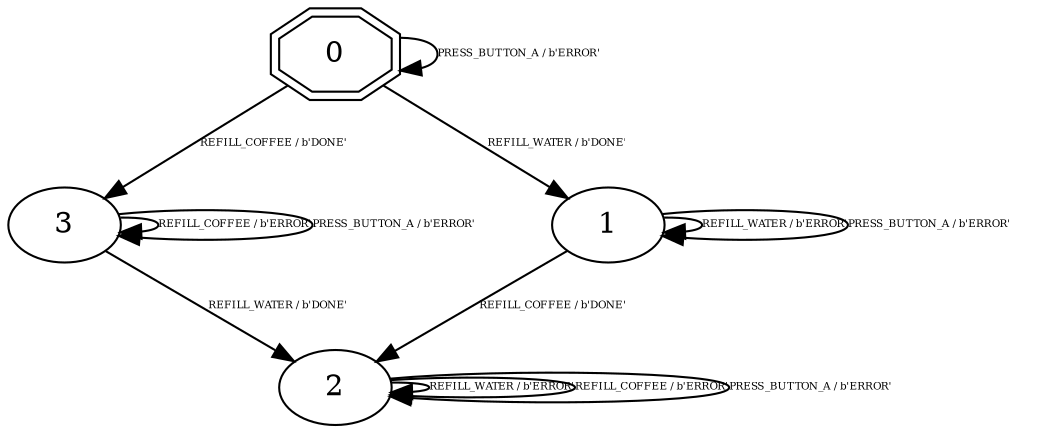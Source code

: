 digraph "Automata" {
"0" [shape=doubleoctagon, style=filled, fillcolor=white, URL="0"];
"3" [shape=ellipse, style=filled, fillcolor=white, URL="3"];
"2" [shape=ellipse, style=filled, fillcolor=white, URL="2"];
"1" [shape=ellipse, style=filled, fillcolor=white, URL="1"];
"0" -> "1" [fontsize=5, label="REFILL_WATER / b'DONE'", URL="t0"];
"0" -> "3" [fontsize=5, label="REFILL_COFFEE / b'DONE'", URL="t1"];
"0" -> "0" [fontsize=5, label="PRESS_BUTTON_A / b'ERROR'", URL="t2"];
"3" -> "2" [fontsize=5, label="REFILL_WATER / b'DONE'", URL="t9"];
"3" -> "3" [fontsize=5, label="REFILL_COFFEE / b'ERROR'", URL="t10"];
"3" -> "3" [fontsize=5, label="PRESS_BUTTON_A / b'ERROR'", URL="t11"];
"2" -> "2" [fontsize=5, label="REFILL_WATER / b'ERROR'", URL="t6"];
"2" -> "2" [fontsize=5, label="REFILL_COFFEE / b'ERROR'", URL="t7"];
"2" -> "2" [fontsize=5, label="PRESS_BUTTON_A / b'ERROR'", URL="t8"];
"1" -> "1" [fontsize=5, label="REFILL_WATER / b'ERROR'", URL="t3"];
"1" -> "2" [fontsize=5, label="REFILL_COFFEE / b'DONE'", URL="t4"];
"1" -> "1" [fontsize=5, label="PRESS_BUTTON_A / b'ERROR'", URL="t5"];
}
